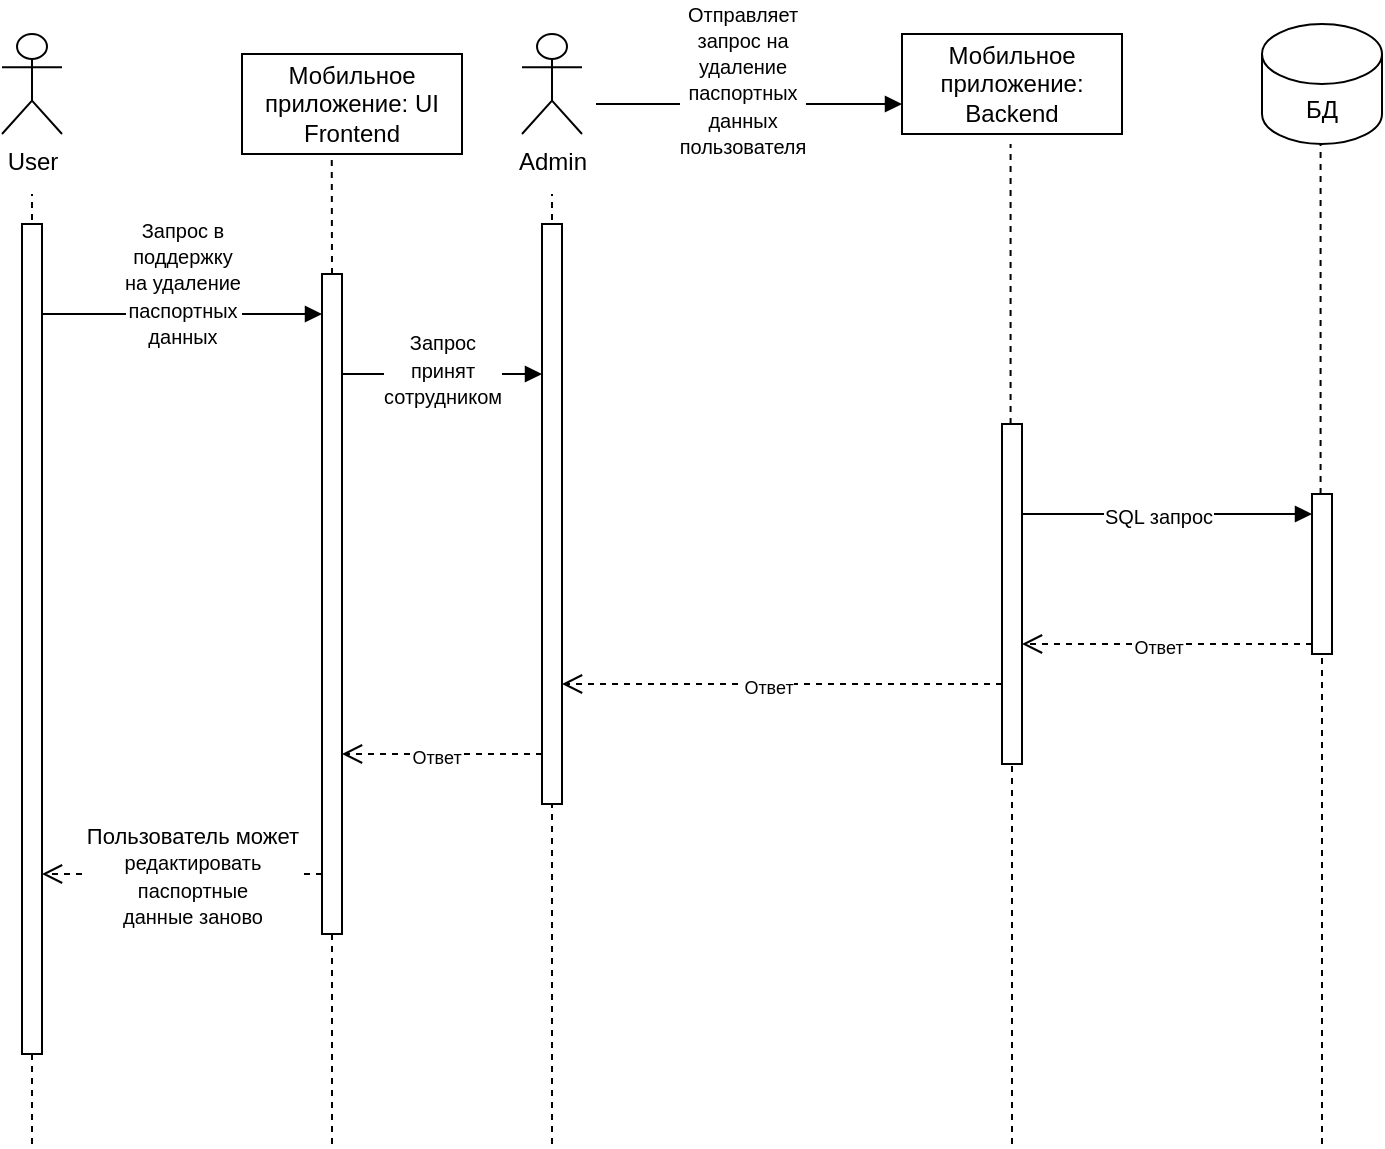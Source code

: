 <mxfile version="22.1.18" type="github">
  <diagram name="Страница — 1" id="Jw7LW3kib4rScFx5Yge1">
    <mxGraphModel dx="1248" dy="671" grid="1" gridSize="10" guides="1" tooltips="1" connect="1" arrows="1" fold="1" page="1" pageScale="1" pageWidth="827" pageHeight="1169" math="0" shadow="0">
      <root>
        <mxCell id="0" />
        <mxCell id="1" parent="0" />
        <mxCell id="T1E1dSzc3aFKSzEFMmbH-1" value="User" style="shape=umlActor;verticalLabelPosition=bottom;verticalAlign=top;html=1;outlineConnect=0;" vertex="1" parent="1">
          <mxGeometry x="80" y="165" width="30" height="50" as="geometry" />
        </mxCell>
        <mxCell id="T1E1dSzc3aFKSzEFMmbH-2" value="Мобильное&lt;br&gt;приложение:&lt;br&gt;Backend" style="html=1;whiteSpace=wrap;" vertex="1" parent="1">
          <mxGeometry x="530" y="165" width="110" height="50" as="geometry" />
        </mxCell>
        <mxCell id="T1E1dSzc3aFKSzEFMmbH-4" value="Мобильное&lt;br&gt;приложение: UI&lt;br&gt;Frontend" style="html=1;whiteSpace=wrap;" vertex="1" parent="1">
          <mxGeometry x="200" y="175" width="110" height="50" as="geometry" />
        </mxCell>
        <mxCell id="T1E1dSzc3aFKSzEFMmbH-5" value="БД" style="shape=cylinder3;whiteSpace=wrap;html=1;boundedLbl=1;backgroundOutline=1;size=15;" vertex="1" parent="1">
          <mxGeometry x="710" y="160" width="60" height="60" as="geometry" />
        </mxCell>
        <mxCell id="T1E1dSzc3aFKSzEFMmbH-6" value="" style="endArrow=none;dashed=1;html=1;rounded=0;entryX=0.408;entryY=1.033;entryDx=0;entryDy=0;entryPerimeter=0;" edge="1" parent="1" target="T1E1dSzc3aFKSzEFMmbH-4">
          <mxGeometry width="50" height="50" relative="1" as="geometry">
            <mxPoint x="245" y="285" as="sourcePoint" />
            <mxPoint x="250" y="225" as="targetPoint" />
          </mxGeometry>
        </mxCell>
        <mxCell id="T1E1dSzc3aFKSzEFMmbH-8" value="" style="endArrow=none;dashed=1;html=1;rounded=0;" edge="1" parent="1" source="T1E1dSzc3aFKSzEFMmbH-33">
          <mxGeometry width="50" height="50" relative="1" as="geometry">
            <mxPoint x="739" y="810" as="sourcePoint" />
            <mxPoint x="739.29" y="220" as="targetPoint" />
          </mxGeometry>
        </mxCell>
        <mxCell id="T1E1dSzc3aFKSzEFMmbH-9" value="" style="endArrow=none;dashed=1;html=1;rounded=0;" edge="1" parent="1" source="T1E1dSzc3aFKSzEFMmbH-19">
          <mxGeometry width="50" height="50" relative="1" as="geometry">
            <mxPoint x="580" y="800" as="sourcePoint" />
            <mxPoint x="584.29" y="220" as="targetPoint" />
          </mxGeometry>
        </mxCell>
        <mxCell id="T1E1dSzc3aFKSzEFMmbH-11" value="" style="endArrow=none;dashed=1;html=1;rounded=0;" edge="1" parent="1" target="T1E1dSzc3aFKSzEFMmbH-12">
          <mxGeometry width="50" height="50" relative="1" as="geometry">
            <mxPoint x="245" y="720" as="sourcePoint" />
            <mxPoint x="274.29" y="250" as="targetPoint" />
          </mxGeometry>
        </mxCell>
        <mxCell id="T1E1dSzc3aFKSzEFMmbH-12" value="" style="html=1;points=[[0,0,0,0,5],[0,1,0,0,-5],[1,0,0,0,5],[1,1,0,0,-5]];perimeter=orthogonalPerimeter;outlineConnect=0;targetShapes=umlLifeline;portConstraint=eastwest;newEdgeStyle={&quot;curved&quot;:0,&quot;rounded&quot;:0};" vertex="1" parent="1">
          <mxGeometry x="240" y="285" width="10" height="330" as="geometry" />
        </mxCell>
        <mxCell id="T1E1dSzc3aFKSzEFMmbH-18" value="" style="endArrow=none;dashed=1;html=1;rounded=0;entryX=0.5;entryY=0.971;entryDx=0;entryDy=0;entryPerimeter=0;" edge="1" parent="1" target="T1E1dSzc3aFKSzEFMmbH-19">
          <mxGeometry width="50" height="50" relative="1" as="geometry">
            <mxPoint x="585" y="720" as="sourcePoint" />
            <mxPoint x="585" y="580" as="targetPoint" />
          </mxGeometry>
        </mxCell>
        <mxCell id="T1E1dSzc3aFKSzEFMmbH-19" value="" style="html=1;points=[[0,0,0,0,5],[0,1,0,0,-5],[1,0,0,0,5],[1,1,0,0,-5]];perimeter=orthogonalPerimeter;outlineConnect=0;targetShapes=umlLifeline;portConstraint=eastwest;newEdgeStyle={&quot;curved&quot;:0,&quot;rounded&quot;:0};" vertex="1" parent="1">
          <mxGeometry x="580" y="360" width="10" height="170" as="geometry" />
        </mxCell>
        <mxCell id="T1E1dSzc3aFKSzEFMmbH-20" value="&lt;font size=&quot;1&quot;&gt;SQL запрос&lt;/font&gt;" style="html=1;verticalAlign=bottom;endArrow=block;curved=0;rounded=0;" edge="1" parent="1">
          <mxGeometry x="-0.067" y="-10" width="80" relative="1" as="geometry">
            <mxPoint x="590" y="405" as="sourcePoint" />
            <mxPoint x="735" y="405" as="targetPoint" />
            <mxPoint as="offset" />
          </mxGeometry>
        </mxCell>
        <mxCell id="T1E1dSzc3aFKSzEFMmbH-21" value="&lt;font style=&quot;font-size: 9px;&quot;&gt;Ответ&lt;/font&gt;" style="html=1;verticalAlign=bottom;endArrow=open;dashed=1;endSize=8;curved=0;rounded=0;exitX=0;exitY=1;exitDx=0;exitDy=-5;exitPerimeter=0;" edge="1" parent="1" source="T1E1dSzc3aFKSzEFMmbH-33" target="T1E1dSzc3aFKSzEFMmbH-19">
          <mxGeometry x="0.067" y="10" relative="1" as="geometry">
            <mxPoint x="730" y="375" as="sourcePoint" />
            <mxPoint x="590" y="375" as="targetPoint" />
            <mxPoint as="offset" />
          </mxGeometry>
        </mxCell>
        <mxCell id="T1E1dSzc3aFKSzEFMmbH-22" value="" style="endArrow=none;dashed=1;html=1;rounded=0;" edge="1" parent="1">
          <mxGeometry width="50" height="50" relative="1" as="geometry">
            <mxPoint x="95" y="720" as="sourcePoint" />
            <mxPoint x="95" y="245" as="targetPoint" />
          </mxGeometry>
        </mxCell>
        <mxCell id="T1E1dSzc3aFKSzEFMmbH-23" value="" style="html=1;points=[[0,0,0,0,5],[0,1,0,0,-5],[1,0,0,0,5],[1,1,0,0,-5]];perimeter=orthogonalPerimeter;outlineConnect=0;targetShapes=umlLifeline;portConstraint=eastwest;newEdgeStyle={&quot;curved&quot;:0,&quot;rounded&quot;:0};" vertex="1" parent="1">
          <mxGeometry x="90" y="260" width="10" height="415" as="geometry" />
        </mxCell>
        <mxCell id="T1E1dSzc3aFKSzEFMmbH-32" value="" style="endArrow=none;dashed=1;html=1;rounded=0;" edge="1" parent="1" target="T1E1dSzc3aFKSzEFMmbH-33">
          <mxGeometry width="50" height="50" relative="1" as="geometry">
            <mxPoint x="740" y="720" as="sourcePoint" />
            <mxPoint x="739.29" y="220" as="targetPoint" />
          </mxGeometry>
        </mxCell>
        <mxCell id="T1E1dSzc3aFKSzEFMmbH-33" value="" style="html=1;points=[[0,0,0,0,5],[0,1,0,0,-5],[1,0,0,0,5],[1,1,0,0,-5]];perimeter=orthogonalPerimeter;outlineConnect=0;targetShapes=umlLifeline;portConstraint=eastwest;newEdgeStyle={&quot;curved&quot;:0,&quot;rounded&quot;:0};" vertex="1" parent="1">
          <mxGeometry x="735" y="395" width="10" height="80" as="geometry" />
        </mxCell>
        <mxCell id="T1E1dSzc3aFKSzEFMmbH-44" value="&lt;font size=&quot;1&quot;&gt;Отправляет&lt;br&gt;запрос на&lt;br&gt;удаление&lt;br&gt;паспортных&lt;br&gt;данных&lt;br&gt;пользователя&lt;br&gt;&lt;/font&gt;" style="html=1;verticalAlign=bottom;endArrow=block;curved=0;rounded=0;" edge="1" parent="1">
          <mxGeometry x="-0.046" y="-30" width="80" relative="1" as="geometry">
            <mxPoint x="377" y="200" as="sourcePoint" />
            <mxPoint x="530" y="200" as="targetPoint" />
            <mxPoint as="offset" />
          </mxGeometry>
        </mxCell>
        <mxCell id="T1E1dSzc3aFKSzEFMmbH-45" value="Admin" style="shape=umlActor;verticalLabelPosition=bottom;verticalAlign=top;html=1;outlineConnect=0;" vertex="1" parent="1">
          <mxGeometry x="340" y="165" width="30" height="50" as="geometry" />
        </mxCell>
        <mxCell id="T1E1dSzc3aFKSzEFMmbH-46" value="" style="endArrow=none;dashed=1;html=1;rounded=0;" edge="1" parent="1">
          <mxGeometry width="50" height="50" relative="1" as="geometry">
            <mxPoint x="355" y="720" as="sourcePoint" />
            <mxPoint x="355" y="245" as="targetPoint" />
          </mxGeometry>
        </mxCell>
        <mxCell id="T1E1dSzc3aFKSzEFMmbH-47" value="" style="html=1;points=[[0,0,0,0,5],[0,1,0,0,-5],[1,0,0,0,5],[1,1,0,0,-5]];perimeter=orthogonalPerimeter;outlineConnect=0;targetShapes=umlLifeline;portConstraint=eastwest;newEdgeStyle={&quot;curved&quot;:0,&quot;rounded&quot;:0};" vertex="1" parent="1">
          <mxGeometry x="350" y="260" width="10" height="290" as="geometry" />
        </mxCell>
        <mxCell id="T1E1dSzc3aFKSzEFMmbH-48" value="&lt;font size=&quot;1&quot;&gt;Запрос в&lt;br&gt;поддержку&lt;br&gt;на удаление&lt;br&gt;паспортных&lt;br&gt;данных&lt;br&gt;&lt;/font&gt;" style="html=1;verticalAlign=bottom;endArrow=block;curved=0;rounded=0;" edge="1" parent="1" source="T1E1dSzc3aFKSzEFMmbH-23">
          <mxGeometry y="-20" width="80" relative="1" as="geometry">
            <mxPoint x="130" y="305" as="sourcePoint" />
            <mxPoint x="240" y="305" as="targetPoint" />
            <mxPoint as="offset" />
          </mxGeometry>
        </mxCell>
        <mxCell id="T1E1dSzc3aFKSzEFMmbH-49" value="&lt;font size=&quot;1&quot;&gt;Запрос&lt;br&gt;принят&lt;br&gt;сотрудником&lt;br&gt;&lt;/font&gt;" style="html=1;verticalAlign=bottom;endArrow=block;curved=0;rounded=0;" edge="1" parent="1" source="T1E1dSzc3aFKSzEFMmbH-12">
          <mxGeometry y="-20" width="80" relative="1" as="geometry">
            <mxPoint x="260" y="335" as="sourcePoint" />
            <mxPoint x="350" y="335" as="targetPoint" />
            <mxPoint as="offset" />
          </mxGeometry>
        </mxCell>
        <mxCell id="T1E1dSzc3aFKSzEFMmbH-51" value="&lt;font style=&quot;font-size: 9px;&quot;&gt;Ответ&lt;/font&gt;" style="html=1;verticalAlign=bottom;endArrow=open;dashed=1;endSize=8;curved=0;rounded=0;exitX=0;exitY=1;exitDx=0;exitDy=-5;exitPerimeter=0;" edge="1" parent="1" target="T1E1dSzc3aFKSzEFMmbH-47">
          <mxGeometry x="0.067" y="10" relative="1" as="geometry">
            <mxPoint x="580" y="490" as="sourcePoint" />
            <mxPoint x="435" y="490" as="targetPoint" />
            <mxPoint as="offset" />
          </mxGeometry>
        </mxCell>
        <mxCell id="T1E1dSzc3aFKSzEFMmbH-52" value="&lt;font style=&quot;font-size: 9px;&quot;&gt;Ответ&lt;/font&gt;" style="html=1;verticalAlign=bottom;endArrow=open;dashed=1;endSize=8;curved=0;rounded=0;exitX=0;exitY=1;exitDx=0;exitDy=-5;exitPerimeter=0;" edge="1" parent="1">
          <mxGeometry x="0.067" y="10" relative="1" as="geometry">
            <mxPoint x="350" y="525" as="sourcePoint" />
            <mxPoint x="250" y="525" as="targetPoint" />
            <mxPoint as="offset" />
          </mxGeometry>
        </mxCell>
        <mxCell id="T1E1dSzc3aFKSzEFMmbH-53" value="Пользователь может&lt;br style=&quot;border-color: var(--border-color); font-size: x-small;&quot;&gt;&lt;span style=&quot;font-size: x-small;&quot;&gt;редактировать&lt;/span&gt;&lt;br style=&quot;border-color: var(--border-color); font-size: x-small;&quot;&gt;&lt;span style=&quot;font-size: x-small;&quot;&gt;паспортные&lt;/span&gt;&lt;br style=&quot;border-color: var(--border-color); font-size: x-small;&quot;&gt;&lt;span style=&quot;font-size: x-small;&quot;&gt;данные заново&lt;/span&gt;&lt;font size=&quot;1&quot;&gt;&lt;br&gt;&lt;/font&gt;" style="html=1;verticalAlign=bottom;endArrow=open;dashed=1;endSize=8;curved=0;rounded=0;" edge="1" parent="1" target="T1E1dSzc3aFKSzEFMmbH-23">
          <mxGeometry x="-0.067" y="30" relative="1" as="geometry">
            <mxPoint x="240" y="585" as="sourcePoint" />
            <mxPoint x="140" y="585" as="targetPoint" />
            <mxPoint as="offset" />
          </mxGeometry>
        </mxCell>
      </root>
    </mxGraphModel>
  </diagram>
</mxfile>
